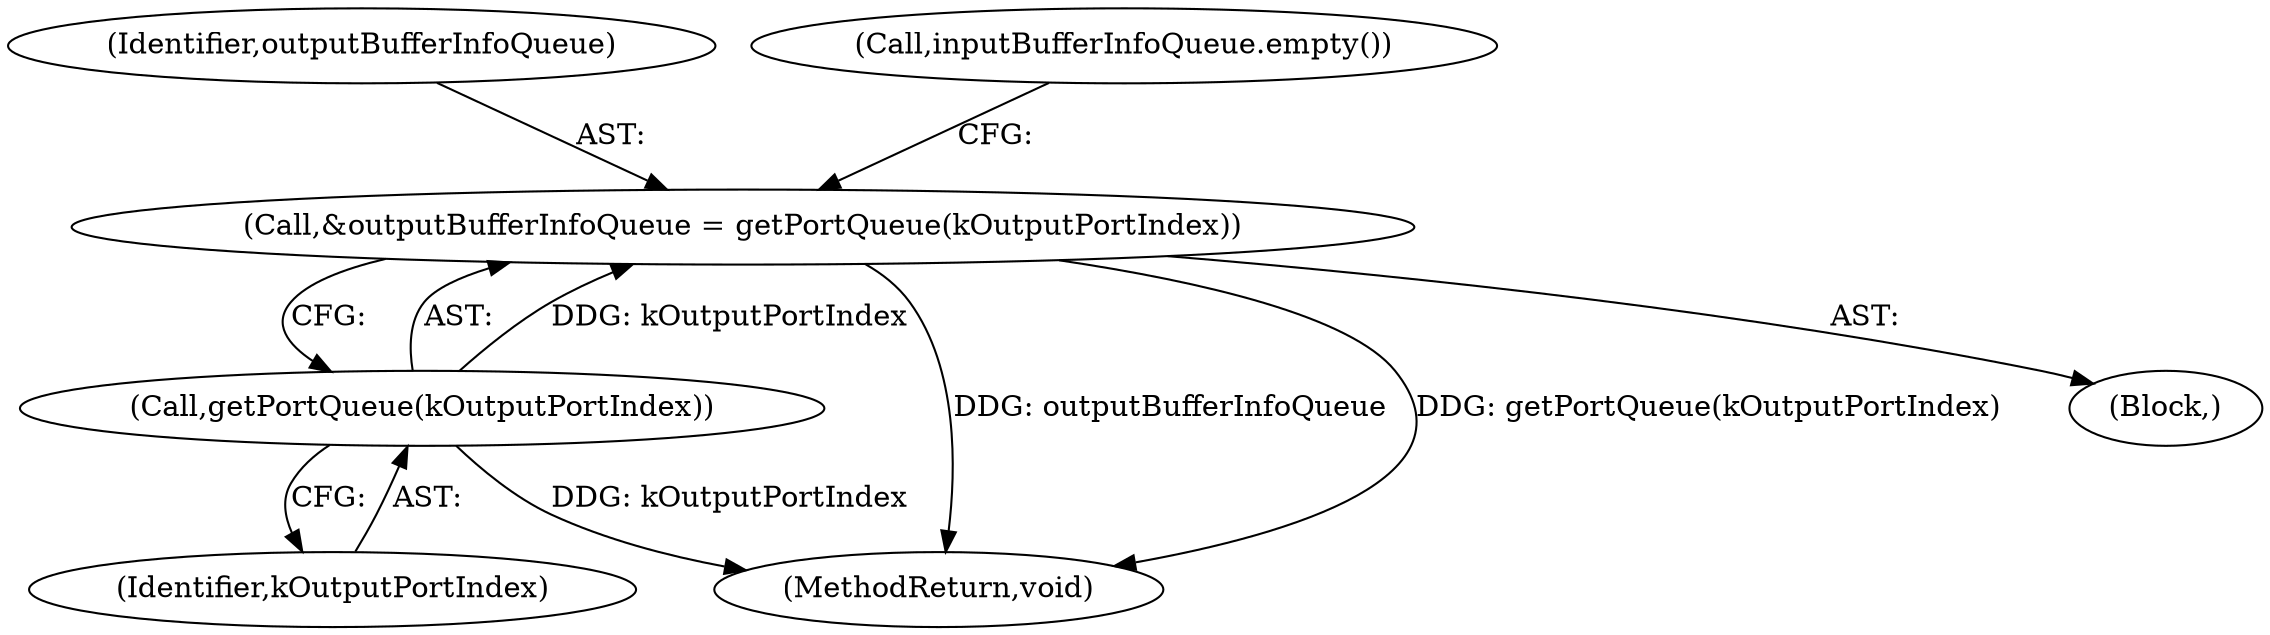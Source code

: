 digraph "0_Android_5443b57cc54f2e46b35246637be26a69e9f493e1_3@pointer" {
"1000138" [label="(Call,&outputBufferInfoQueue = getPortQueue(kOutputPortIndex))"];
"1000140" [label="(Call,getPortQueue(kOutputPortIndex))"];
"1000139" [label="(Identifier,outputBufferInfoQueue)"];
"1000140" [label="(Call,getPortQueue(kOutputPortIndex))"];
"1000141" [label="(Identifier,kOutputPortIndex)"];
"1000541" [label="(MethodReturn,void)"];
"1000138" [label="(Call,&outputBufferInfoQueue = getPortQueue(kOutputPortIndex))"];
"1000145" [label="(Call,inputBufferInfoQueue.empty())"];
"1000112" [label="(Block,)"];
"1000138" -> "1000112"  [label="AST: "];
"1000138" -> "1000140"  [label="CFG: "];
"1000139" -> "1000138"  [label="AST: "];
"1000140" -> "1000138"  [label="AST: "];
"1000145" -> "1000138"  [label="CFG: "];
"1000138" -> "1000541"  [label="DDG: outputBufferInfoQueue"];
"1000138" -> "1000541"  [label="DDG: getPortQueue(kOutputPortIndex)"];
"1000140" -> "1000138"  [label="DDG: kOutputPortIndex"];
"1000140" -> "1000141"  [label="CFG: "];
"1000141" -> "1000140"  [label="AST: "];
"1000140" -> "1000541"  [label="DDG: kOutputPortIndex"];
}
